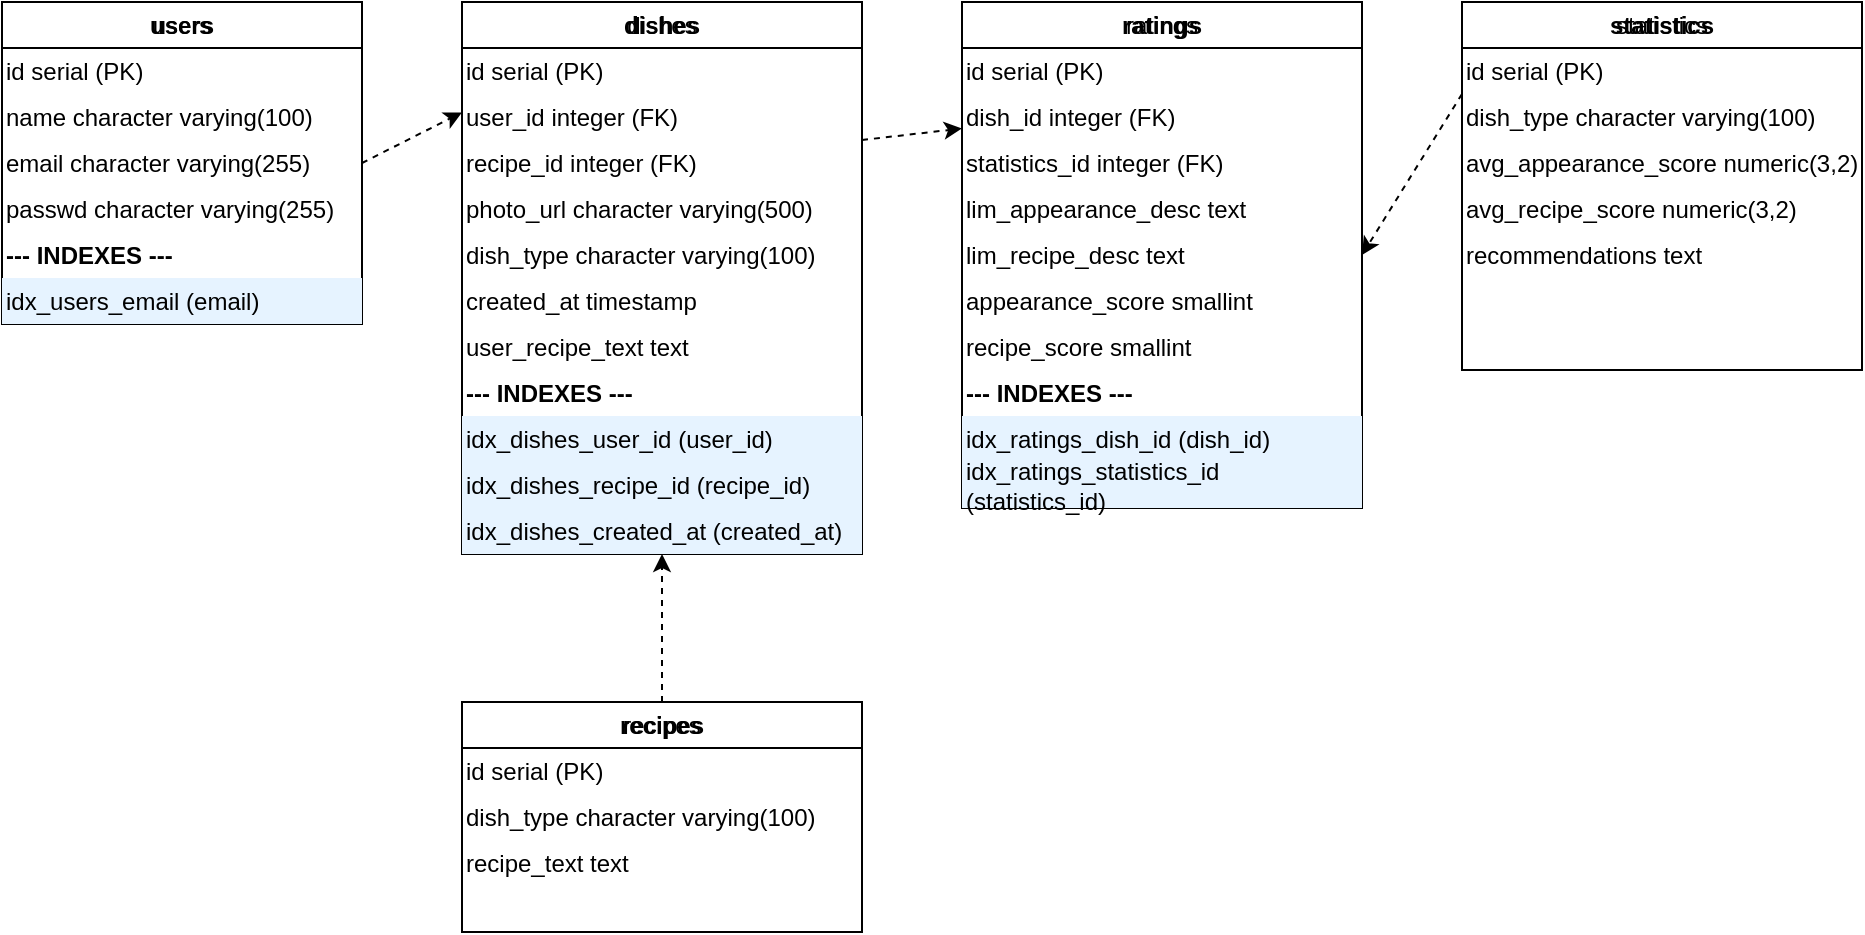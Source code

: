 <mxfile>
  <diagram id="0" name="Page-1">
    <mxGraphModel dx="1426" dy="881" grid="1" gridSize="10" guides="1" tooltips="1" connect="1" arrows="1" fold="1" page="1" pageScale="1" pageWidth="827" pageHeight="1169" math="0" shadow="0">
      <root>
        <mxCell id="0"/>
        <mxCell id="1" parent="0"/>
        
        <!-- Users Table -->
        <mxCell id="users" value="users" style="swimlane;startSize=23;whiteSpace=wrap;html=1;fillColor=#ffffff;strokeColor=#000000;" vertex="1" parent="1">
          <mxGeometry x="50" y="100" width="180" height="161" as="geometry"/>
        </mxCell>
        <mxCell id="users_header" value="users" style="text;strokeColor=none;fillColor=none;align=center;verticalAlign=middle;whiteSpace=wrap;rounded=0;html=1;" vertex="1" parent="users">
          <mxGeometry width="180" height="23" as="geometry"/>
        </mxCell>
        <mxCell id="users_id" value="id serial (PK)" style="text;strokeColor=none;fillColor=none;align=left;verticalAlign=middle;whiteSpace=wrap;rounded=0;html=1;" vertex="1" parent="users">
          <mxGeometry x="0" y="23" width="180" height="23" as="geometry"/>
        </mxCell>
        <mxCell id="users_name" value="name character varying(100)" style="text;strokeColor=none;fillColor=none;align=left;verticalAlign=middle;whiteSpace=wrap;rounded=0;html=1;" vertex="1" parent="users">
          <mxGeometry x="0" y="46" width="180" height="23" as="geometry"/>
        </mxCell>
        <mxCell id="users_email" value="email character varying(255)" style="text;strokeColor=none;fillColor=none;align=left;verticalAlign=middle;whiteSpace=wrap;rounded=0;html=1;" vertex="1" parent="users">
          <mxGeometry x="0" y="69" width="180" height="23" as="geometry"/>
        </mxCell>
        <mxCell id="users_passwd" value="passwd character varying(255)" style="text;strokeColor=none;fillColor=none;align=left;verticalAlign=middle;whiteSpace=wrap;rounded=0;html=1;" vertex="1" parent="users">
          <mxGeometry x="0" y="92" width="180" height="23" as="geometry"/>
        </mxCell>
        <mxCell id="users_indexes" value="--- INDEXES ---" style="text;strokeColor=none;fillColor=none;align=left;verticalAlign=middle;whiteSpace=wrap;rounded=0;html=1;fontStyle=1" vertex="1" parent="users">
          <mxGeometry x="0" y="115" width="180" height="23" as="geometry"/>
        </mxCell>
        <mxCell id="users_idx_email" value="idx_users_email (email)" style="text;strokeColor=none;fillColor=#e6f3ff;align=left;verticalAlign=middle;whiteSpace=wrap;rounded=0;html=1;" vertex="1" parent="users">
          <mxGeometry x="0" y="138" width="180" height="23" as="geometry"/>
        </mxCell>
        
        <!-- Dishes Table -->
        <mxCell id="dishes" value="dishes" style="swimlane;startSize=23;whiteSpace=wrap;html=1;fillColor=#ffffff;strokeColor=#000000;" vertex="1" parent="1">
          <mxGeometry x="280" y="100" width="200" height="276" as="geometry"/>
        </mxCell>
        <mxCell id="dishes_header" value="dishes" style="text;strokeColor=none;fillColor=none;align=center;verticalAlign=middle;whiteSpace=wrap;rounded=0;html=1;" vertex="1" parent="dishes">
          <mxGeometry width="200" height="23" as="geometry"/>
        </mxCell>
        <mxCell id="dishes_id" value="id serial (PK)" style="text;strokeColor=none;fillColor=none;align=left;verticalAlign=middle;whiteSpace=wrap;rounded=0;html=1;" vertex="1" parent="dishes">
          <mxGeometry x="0" y="23" width="200" height="23" as="geometry"/>
        </mxCell>
        <mxCell id="dishes_user_id" value="user_id integer (FK)" style="text;strokeColor=none;fillColor=none;align=left;verticalAlign=middle;whiteSpace=wrap;rounded=0;html=1;" vertex="1" parent="dishes">
          <mxGeometry x="0" y="46" width="200" height="23" as="geometry"/>
        </mxCell>
        <mxCell id="dishes_recipe_id" value="recipe_id integer (FK)" style="text;strokeColor=none;fillColor=none;align=left;verticalAlign=middle;whiteSpace=wrap;rounded=0;html=1;" vertex="1" parent="dishes">
          <mxGeometry x="0" y="69" width="200" height="23" as="geometry"/>
        </mxCell>
        <mxCell id="dishes_photo_url" value="photo_url character varying(500)" style="text;strokeColor=none;fillColor=none;align=left;verticalAlign=middle;whiteSpace=wrap;rounded=0;html=1;" vertex="1" parent="dishes">
          <mxGeometry x="0" y="92" width="200" height="23" as="geometry"/>
        </mxCell>
        <mxCell id="dishes_dish_type" value="dish_type character varying(100)" style="text;strokeColor=none;fillColor=none;align=left;verticalAlign=middle;whiteSpace=wrap;rounded=0;html=1;" vertex="1" parent="dishes">
          <mxGeometry x="0" y="115" width="200" height="23" as="geometry"/>
        </mxCell>
        <mxCell id="dishes_created_at" value="created_at timestamp" style="text;strokeColor=none;fillColor=none;align=left;verticalAlign=middle;whiteSpace=wrap;rounded=0;html=1;" vertex="1" parent="dishes">
          <mxGeometry x="0" y="138" width="200" height="23" as="geometry"/>
        </mxCell>
        <mxCell id="dishes_user_recipe_text" value="user_recipe_text text" style="text;strokeColor=none;fillColor=none;align=left;verticalAlign=middle;whiteSpace=wrap;rounded=0;html=1;" vertex="1" parent="dishes">
          <mxGeometry x="0" y="161" width="200" height="23" as="geometry"/>
        </mxCell>
        <mxCell id="dishes_indexes" value="--- INDEXES ---" style="text;strokeColor=none;fillColor=none;align=left;verticalAlign=middle;whiteSpace=wrap;rounded=0;html=1;fontStyle=1" vertex="1" parent="dishes">
          <mxGeometry x="0" y="184" width="200" height="23" as="geometry"/>
        </mxCell>
        <mxCell id="dishes_idx_user_id" value="idx_dishes_user_id (user_id)" style="text;strokeColor=none;fillColor=#e6f3ff;align=left;verticalAlign=middle;whiteSpace=wrap;rounded=0;html=1;" vertex="1" parent="dishes">
          <mxGeometry x="0" y="207" width="200" height="23" as="geometry"/>
        </mxCell>
        <mxCell id="dishes_idx_recipe_id" value="idx_dishes_recipe_id (recipe_id)" style="text;strokeColor=none;fillColor=#e6f3ff;align=left;verticalAlign=middle;whiteSpace=wrap;rounded=0;html=1;" vertex="1" parent="dishes">
          <mxGeometry x="0" y="230" width="200" height="23" as="geometry"/>
        </mxCell>
        <mxCell id="dishes_idx_created_at" value="idx_dishes_created_at (created_at)" style="text;strokeColor=none;fillColor=#e6f3ff;align=left;verticalAlign=middle;whiteSpace=wrap;rounded=0;html=1;" vertex="1" parent="dishes">
          <mxGeometry x="0" y="253" width="200" height="23" as="geometry"/>
        </mxCell>
        
        <!-- Ratings Table -->
        <mxCell id="ratings" value="ratings" style="swimlane;startSize=23;whiteSpace=wrap;html=1;fillColor=#ffffff;strokeColor=#000000;" vertex="1" parent="1">
          <mxGeometry x="530" y="100" width="200" height="253" as="geometry"/>
        </mxCell>
        <mxCell id="ratings_header" value="ratings" style="text;strokeColor=none;fillColor=none;align=center;verticalAlign=middle;whiteSpace=wrap;rounded=0;html=1;" vertex="1" parent="ratings">
          <mxGeometry width="200" height="23" as="geometry"/>
        </mxCell>
        <mxCell id="ratings_id" value="id serial (PK)" style="text;strokeColor=none;fillColor=none;align=left;verticalAlign=middle;whiteSpace=wrap;rounded=0;html=1;" vertex="1" parent="ratings">
          <mxGeometry x="0" y="23" width="200" height="23" as="geometry"/>
        </mxCell>
        <mxCell id="ratings_dish_id" value="dish_id integer (FK)" style="text;strokeColor=none;fillColor=none;align=left;verticalAlign=middle;whiteSpace=wrap;rounded=0;html=1;" vertex="1" parent="ratings">
          <mxGeometry x="0" y="46" width="200" height="23" as="geometry"/>
        </mxCell>
        <mxCell id="ratings_statistics_id" value="statistics_id integer (FK)" style="text;strokeColor=none;fillColor=none;align=left;verticalAlign=middle;whiteSpace=wrap;rounded=0;html=1;" vertex="1" parent="ratings">
          <mxGeometry x="0" y="69" width="200" height="23" as="geometry"/>
        </mxCell>
        <mxCell id="ratings_lim_appearance_desc" value="lim_appearance_desc text" style="text;strokeColor=none;fillColor=none;align=left;verticalAlign=middle;whiteSpace=wrap;rounded=0;html=1;" vertex="1" parent="ratings">
          <mxGeometry x="0" y="92" width="200" height="23" as="geometry"/>
        </mxCell>
        <mxCell id="ratings_lim_recipe_desc" value="lim_recipe_desc text" style="text;strokeColor=none;fillColor=none;align=left;verticalAlign=middle;whiteSpace=wrap;rounded=0;html=1;" vertex="1" parent="ratings">
          <mxGeometry x="0" y="115" width="200" height="23" as="geometry"/>
        </mxCell>
        <mxCell id="ratings_appearance_score" value="appearance_score smallint" style="text;strokeColor=none;fillColor=none;align=left;verticalAlign=middle;whiteSpace=wrap;rounded=0;html=1;" vertex="1" parent="ratings">
          <mxGeometry x="0" y="138" width="200" height="23" as="geometry"/>
        </mxCell>
        <mxCell id="ratings_recipe_score" value="recipe_score smallint" style="text;strokeColor=none;fillColor=none;align=left;verticalAlign=middle;whiteSpace=wrap;rounded=0;html=1;" vertex="1" parent="ratings">
          <mxGeometry x="0" y="161" width="200" height="23" as="geometry"/>
        </mxCell>
        <mxCell id="ratings_indexes" value="--- INDEXES ---" style="text;strokeColor=none;fillColor=none;align=left;verticalAlign=middle;whiteSpace=wrap;rounded=0;html=1;fontStyle=1" vertex="1" parent="ratings">
          <mxGeometry x="0" y="184" width="200" height="23" as="geometry"/>
        </mxCell>
        <mxCell id="ratings_idx_dish_id" value="idx_ratings_dish_id (dish_id)" style="text;strokeColor=none;fillColor=#e6f3ff;align=left;verticalAlign=middle;whiteSpace=wrap;rounded=0;html=1;" vertex="1" parent="ratings">
          <mxGeometry x="0" y="207" width="200" height="23" as="geometry"/>
        </mxCell>
        <mxCell id="ratings_idx_statistics_id" value="idx_ratings_statistics_id (statistics_id)" style="text;strokeColor=none;fillColor=#e6f3ff;align=left;verticalAlign=middle;whiteSpace=wrap;rounded=0;html=1;" vertex="1" parent="ratings">
          <mxGeometry x="0" y="230" width="200" height="23" as="geometry"/>
        </mxCell>
        
        <!-- Statistics Table -->
        <mxCell id="statistics" value="statistics" style="swimlane;startSize=23;whiteSpace=wrap;html=1;fillColor=#ffffff;strokeColor=#000000;" vertex="1" parent="1">
          <mxGeometry x="780" y="100" width="200" height="184" as="geometry"/>
        </mxCell>
        <mxCell id="statistics_header" value="statistics" style="text;strokeColor=none;fillColor=none;align=center;verticalAlign=middle;whiteSpace=wrap;rounded=0;html=1;" vertex="1" parent="statistics">
          <mxGeometry width="200" height="23" as="geometry"/>
        </mxCell>
        <mxCell id="statistics_id" value="id serial (PK)" style="text;strokeColor=none;fillColor=none;align=left;verticalAlign=middle;whiteSpace=wrap;rounded=0;html=1;" vertex="1" parent="statistics">
          <mxGeometry x="0" y="23" width="200" height="23" as="geometry"/>
        </mxCell>
        <mxCell id="statistics_dish_type" value="dish_type character varying(100)" style="text;strokeColor=none;fillColor=none;align=left;verticalAlign=middle;whiteSpace=wrap;rounded=0;html=1;" vertex="1" parent="statistics">
          <mxGeometry x="0" y="46" width="200" height="23" as="geometry"/>
        </mxCell>
        <mxCell id="statistics_avg_appearance_score" value="avg_appearance_score numeric(3,2)" style="text;strokeColor=none;fillColor=none;align=left;verticalAlign=middle;whiteSpace=wrap;rounded=0;html=1;" vertex="1" parent="statistics">
          <mxGeometry x="0" y="69" width="200" height="23" as="geometry"/>
        </mxCell>
        <mxCell id="statistics_avg_recipe_score" value="avg_recipe_score numeric(3,2)" style="text;strokeColor=none;fillColor=none;align=left;verticalAlign=middle;whiteSpace=wrap;rounded=0;html=1;" vertex="1" parent="statistics">
          <mxGeometry x="0" y="92" width="200" height="23" as="geometry"/>
        </mxCell>
        <mxCell id="statistics_recommendations" value="recommendations text" style="text;strokeColor=none;fillColor=none;align=left;verticalAlign=middle;whiteSpace=wrap;rounded=0;html=1;" vertex="1" parent="statistics">
          <mxGeometry x="0" y="115" width="200" height="23" as="geometry"/>
        </mxCell>
        <!-- Statistics indexes section removed as no specific indexes needed beyond PK -->
        
        <!-- Recipes Table -->
        <mxCell id="recipes" value="recipes" style="swimlane;startSize=23;whiteSpace=wrap;html=1;fillColor=#ffffff;strokeColor=#000000;" vertex="1" parent="1">
          <mxGeometry x="280" y="450" width="200" height="115" as="geometry"/>
        </mxCell>
        <mxCell id="recipes_header" value="recipes" style="text;strokeColor=none;fillColor=none;align=center;verticalAlign=middle;whiteSpace=wrap;rounded=0;html=1;" vertex="1" parent="recipes">
          <mxGeometry width="200" height="23" as="geometry"/>
        </mxCell>
        <mxCell id="recipes_id" value="id serial (PK)" style="text;strokeColor=none;fillColor=none;align=left;verticalAlign=middle;whiteSpace=wrap;rounded=0;html=1;" vertex="1" parent="recipes">
          <mxGeometry x="0" y="23" width="200" height="23" as="geometry"/>
        </mxCell>
        <mxCell id="recipes_dish_type" value="dish_type character varying(100)" style="text;strokeColor=none;fillColor=none;align=left;verticalAlign=middle;whiteSpace=wrap;rounded=0;html=1;" vertex="1" parent="recipes">
          <mxGeometry x="0" y="46" width="200" height="23" as="geometry"/>
        </mxCell>
        <mxCell id="recipes_recipe_text" value="recipe_text text" style="text;strokeColor=none;fillColor=none;align=left;verticalAlign=middle;whiteSpace=wrap;rounded=0;html=1;" vertex="1" parent="recipes">
          <mxGeometry x="0" y="69" width="200" height="23" as="geometry"/>
        </mxCell>
        <!-- Recipes indexes section removed as no specific indexes needed beyond PK -->
        
        <!-- Relationships -->
        <!-- Users → Dishes -->
        <mxCell id="relation1" value="" style="endArrow=classic;html=1;rounded=0;exitX=1;exitY=0.5;entryX=0;entryY=0.2;dashed=1;" edge="1" parent="1" source="users" target="dishes">
          <mxGeometry width="50" height="50" relative="1" as="geometry">
            <mxPoint x="230" y="157" as="sourcePoint"/>
            <mxPoint x="280" y="157" as="targetPoint"/>
          </mxGeometry>
        </mxCell>
        
        <!-- Recipes → Dishes -->
        <mxCell id="relation2" value="" style="endArrow=classic;html=1;rounded=0;exitX=0.5;exitY=0;entryX=0.5;entryY=1;dashed=1;" edge="1" parent="1" source="recipes" target="dishes">
          <mxGeometry width="50" height="50" relative="1" as="geometry">
            <mxPoint x="380" y="450" as="sourcePoint"/>
            <mxPoint x="380" y="376" as="targetPoint"/>
          </mxGeometry>
        </mxCell>
        
        <!-- Dishes → Ratings -->
        <mxCell id="relation3" value="" style="endArrow=classic;html=1;rounded=0;exitX=1;exitY=0.25;entryX=0;entryY=0.25;dashed=1;" edge="1" parent="1" source="dishes" target="ratings">
          <mxGeometry width="50" height="50" relative="1" as="geometry">
            <mxPoint x="480" y="146" as="sourcePoint"/>
            <mxPoint x="530" y="146" as="targetPoint"/>
          </mxGeometry>
        </mxCell>
        
        <!-- Statistics → Ratings -->
        <mxCell id="relation4" value="" style="endArrow=classic;html=1;rounded=0;exitX=0;exitY=0.25;entryX=1;entryY=0.5;dashed=1;" edge="1" parent="1" source="statistics" target="ratings">
          <mxGeometry width="50" height="50" relative="1" as="geometry">
            <mxPoint x="780" y="146" as="sourcePoint"/>
            <mxPoint x="730" y="169" as="targetPoint"/>
          </mxGeometry>
        </mxCell>
      </root>
    </mxGraphModel>
  </diagram>
</mxfile>